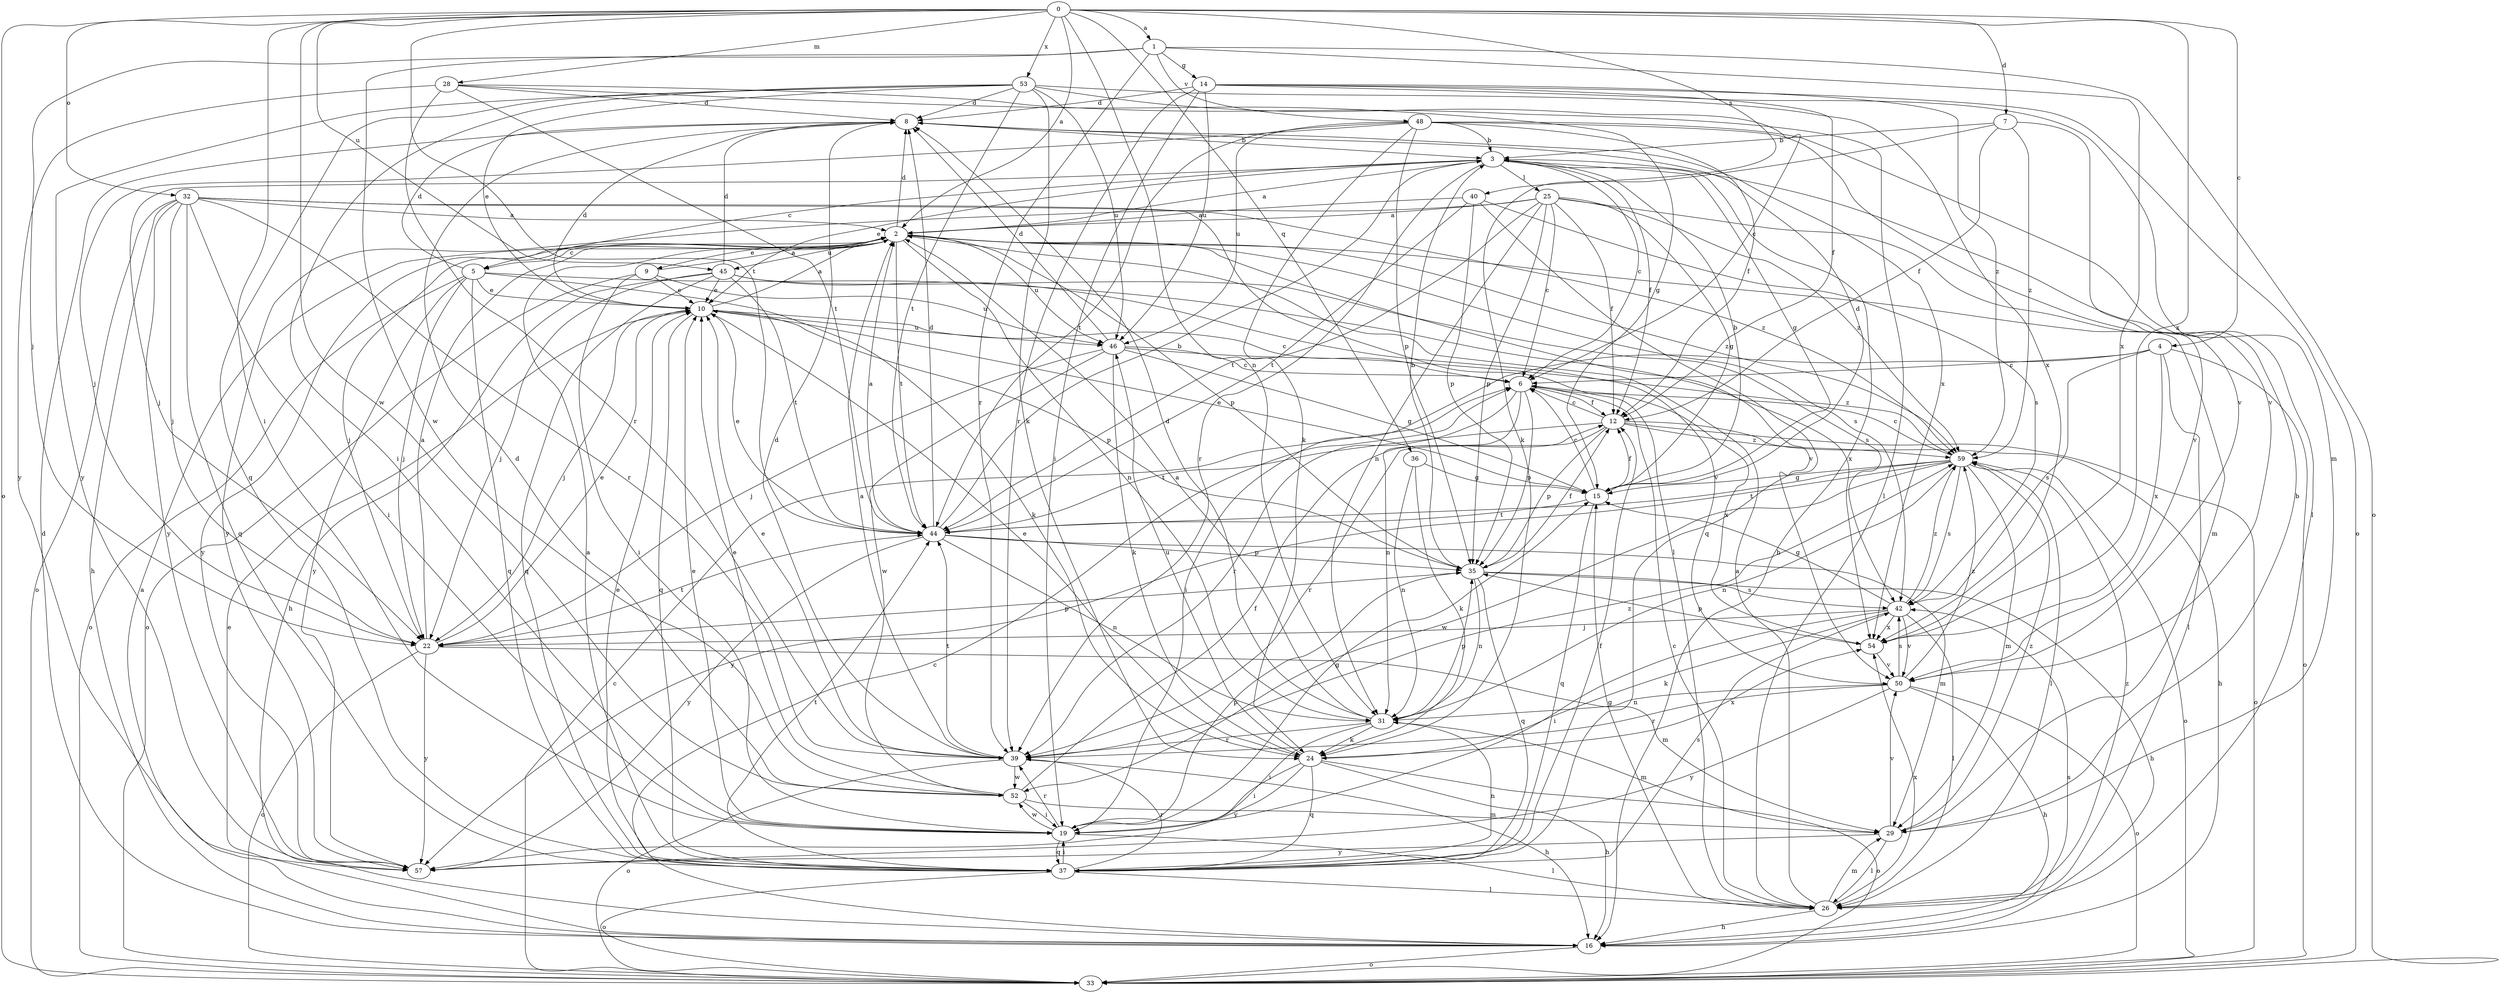 strict digraph  {
0;
1;
2;
3;
4;
5;
6;
7;
8;
9;
10;
12;
14;
15;
16;
19;
22;
24;
25;
26;
28;
29;
31;
32;
33;
35;
36;
37;
39;
40;
42;
44;
45;
46;
48;
50;
52;
53;
54;
57;
59;
0 -> 1  [label=a];
0 -> 2  [label=a];
0 -> 4  [label=c];
0 -> 7  [label=d];
0 -> 19  [label=i];
0 -> 28  [label=m];
0 -> 31  [label=n];
0 -> 32  [label=o];
0 -> 33  [label=o];
0 -> 36  [label=q];
0 -> 40  [label=s];
0 -> 44  [label=t];
0 -> 45  [label=u];
0 -> 52  [label=w];
0 -> 53  [label=x];
0 -> 54  [label=x];
1 -> 14  [label=g];
1 -> 22  [label=j];
1 -> 33  [label=o];
1 -> 39  [label=r];
1 -> 48  [label=v];
1 -> 52  [label=w];
1 -> 54  [label=x];
2 -> 5  [label=c];
2 -> 8  [label=d];
2 -> 9  [label=e];
2 -> 22  [label=j];
2 -> 29  [label=m];
2 -> 31  [label=n];
2 -> 35  [label=p];
2 -> 42  [label=s];
2 -> 44  [label=t];
2 -> 45  [label=u];
2 -> 46  [label=u];
2 -> 50  [label=v];
2 -> 57  [label=y];
2 -> 59  [label=z];
3 -> 2  [label=a];
3 -> 5  [label=c];
3 -> 6  [label=c];
3 -> 10  [label=e];
3 -> 12  [label=f];
3 -> 15  [label=g];
3 -> 16  [label=h];
3 -> 22  [label=j];
3 -> 25  [label=l];
3 -> 39  [label=r];
4 -> 6  [label=c];
4 -> 19  [label=i];
4 -> 26  [label=l];
4 -> 33  [label=o];
4 -> 42  [label=s];
4 -> 54  [label=x];
5 -> 8  [label=d];
5 -> 10  [label=e];
5 -> 22  [label=j];
5 -> 24  [label=k];
5 -> 33  [label=o];
5 -> 37  [label=q];
5 -> 54  [label=x];
5 -> 57  [label=y];
6 -> 12  [label=f];
6 -> 31  [label=n];
6 -> 35  [label=p];
6 -> 39  [label=r];
6 -> 54  [label=x];
7 -> 3  [label=b];
7 -> 12  [label=f];
7 -> 24  [label=k];
7 -> 50  [label=v];
7 -> 59  [label=z];
8 -> 3  [label=b];
8 -> 54  [label=x];
9 -> 2  [label=a];
9 -> 10  [label=e];
9 -> 19  [label=i];
9 -> 33  [label=o];
9 -> 46  [label=u];
10 -> 2  [label=a];
10 -> 6  [label=c];
10 -> 8  [label=d];
10 -> 22  [label=j];
10 -> 35  [label=p];
10 -> 37  [label=q];
10 -> 46  [label=u];
12 -> 6  [label=c];
12 -> 16  [label=h];
12 -> 33  [label=o];
12 -> 35  [label=p];
12 -> 39  [label=r];
12 -> 44  [label=t];
12 -> 59  [label=z];
14 -> 8  [label=d];
14 -> 12  [label=f];
14 -> 19  [label=i];
14 -> 29  [label=m];
14 -> 33  [label=o];
14 -> 39  [label=r];
14 -> 46  [label=u];
14 -> 59  [label=z];
15 -> 3  [label=b];
15 -> 6  [label=c];
15 -> 8  [label=d];
15 -> 10  [label=e];
15 -> 12  [label=f];
15 -> 37  [label=q];
15 -> 44  [label=t];
16 -> 2  [label=a];
16 -> 6  [label=c];
16 -> 8  [label=d];
16 -> 10  [label=e];
16 -> 33  [label=o];
16 -> 42  [label=s];
19 -> 10  [label=e];
19 -> 15  [label=g];
19 -> 26  [label=l];
19 -> 35  [label=p];
19 -> 37  [label=q];
19 -> 39  [label=r];
19 -> 52  [label=w];
22 -> 2  [label=a];
22 -> 10  [label=e];
22 -> 29  [label=m];
22 -> 33  [label=o];
22 -> 35  [label=p];
22 -> 44  [label=t];
22 -> 57  [label=y];
24 -> 10  [label=e];
24 -> 16  [label=h];
24 -> 19  [label=i];
24 -> 33  [label=o];
24 -> 37  [label=q];
24 -> 46  [label=u];
24 -> 54  [label=x];
24 -> 57  [label=y];
25 -> 2  [label=a];
25 -> 6  [label=c];
25 -> 12  [label=f];
25 -> 15  [label=g];
25 -> 31  [label=n];
25 -> 35  [label=p];
25 -> 44  [label=t];
25 -> 50  [label=v];
25 -> 57  [label=y];
25 -> 59  [label=z];
26 -> 2  [label=a];
26 -> 6  [label=c];
26 -> 15  [label=g];
26 -> 16  [label=h];
26 -> 29  [label=m];
26 -> 54  [label=x];
26 -> 59  [label=z];
28 -> 8  [label=d];
28 -> 15  [label=g];
28 -> 26  [label=l];
28 -> 39  [label=r];
28 -> 44  [label=t];
28 -> 57  [label=y];
29 -> 3  [label=b];
29 -> 26  [label=l];
29 -> 50  [label=v];
29 -> 57  [label=y];
29 -> 59  [label=z];
31 -> 2  [label=a];
31 -> 8  [label=d];
31 -> 19  [label=i];
31 -> 24  [label=k];
31 -> 29  [label=m];
31 -> 35  [label=p];
31 -> 39  [label=r];
32 -> 2  [label=a];
32 -> 16  [label=h];
32 -> 19  [label=i];
32 -> 22  [label=j];
32 -> 26  [label=l];
32 -> 33  [label=o];
32 -> 37  [label=q];
32 -> 39  [label=r];
32 -> 57  [label=y];
32 -> 59  [label=z];
33 -> 6  [label=c];
35 -> 3  [label=b];
35 -> 12  [label=f];
35 -> 16  [label=h];
35 -> 31  [label=n];
35 -> 37  [label=q];
35 -> 42  [label=s];
36 -> 15  [label=g];
36 -> 24  [label=k];
36 -> 31  [label=n];
37 -> 2  [label=a];
37 -> 10  [label=e];
37 -> 12  [label=f];
37 -> 19  [label=i];
37 -> 26  [label=l];
37 -> 31  [label=n];
37 -> 33  [label=o];
37 -> 39  [label=r];
37 -> 42  [label=s];
37 -> 44  [label=t];
39 -> 2  [label=a];
39 -> 8  [label=d];
39 -> 10  [label=e];
39 -> 16  [label=h];
39 -> 33  [label=o];
39 -> 44  [label=t];
39 -> 52  [label=w];
39 -> 59  [label=z];
40 -> 2  [label=a];
40 -> 35  [label=p];
40 -> 37  [label=q];
40 -> 42  [label=s];
40 -> 44  [label=t];
42 -> 15  [label=g];
42 -> 19  [label=i];
42 -> 22  [label=j];
42 -> 24  [label=k];
42 -> 26  [label=l];
42 -> 50  [label=v];
42 -> 54  [label=x];
42 -> 59  [label=z];
44 -> 2  [label=a];
44 -> 3  [label=b];
44 -> 8  [label=d];
44 -> 10  [label=e];
44 -> 29  [label=m];
44 -> 31  [label=n];
44 -> 35  [label=p];
44 -> 57  [label=y];
45 -> 8  [label=d];
45 -> 10  [label=e];
45 -> 16  [label=h];
45 -> 22  [label=j];
45 -> 37  [label=q];
45 -> 42  [label=s];
45 -> 44  [label=t];
45 -> 50  [label=v];
46 -> 6  [label=c];
46 -> 8  [label=d];
46 -> 15  [label=g];
46 -> 22  [label=j];
46 -> 24  [label=k];
46 -> 52  [label=w];
46 -> 59  [label=z];
48 -> 3  [label=b];
48 -> 12  [label=f];
48 -> 22  [label=j];
48 -> 24  [label=k];
48 -> 26  [label=l];
48 -> 35  [label=p];
48 -> 44  [label=t];
48 -> 46  [label=u];
48 -> 50  [label=v];
50 -> 16  [label=h];
50 -> 31  [label=n];
50 -> 33  [label=o];
50 -> 39  [label=r];
50 -> 42  [label=s];
50 -> 57  [label=y];
50 -> 59  [label=z];
52 -> 8  [label=d];
52 -> 10  [label=e];
52 -> 12  [label=f];
52 -> 19  [label=i];
52 -> 29  [label=m];
53 -> 6  [label=c];
53 -> 8  [label=d];
53 -> 10  [label=e];
53 -> 19  [label=i];
53 -> 24  [label=k];
53 -> 37  [label=q];
53 -> 44  [label=t];
53 -> 46  [label=u];
53 -> 54  [label=x];
53 -> 57  [label=y];
54 -> 35  [label=p];
54 -> 50  [label=v];
59 -> 6  [label=c];
59 -> 15  [label=g];
59 -> 26  [label=l];
59 -> 29  [label=m];
59 -> 31  [label=n];
59 -> 33  [label=o];
59 -> 42  [label=s];
59 -> 44  [label=t];
59 -> 52  [label=w];
59 -> 57  [label=y];
}
